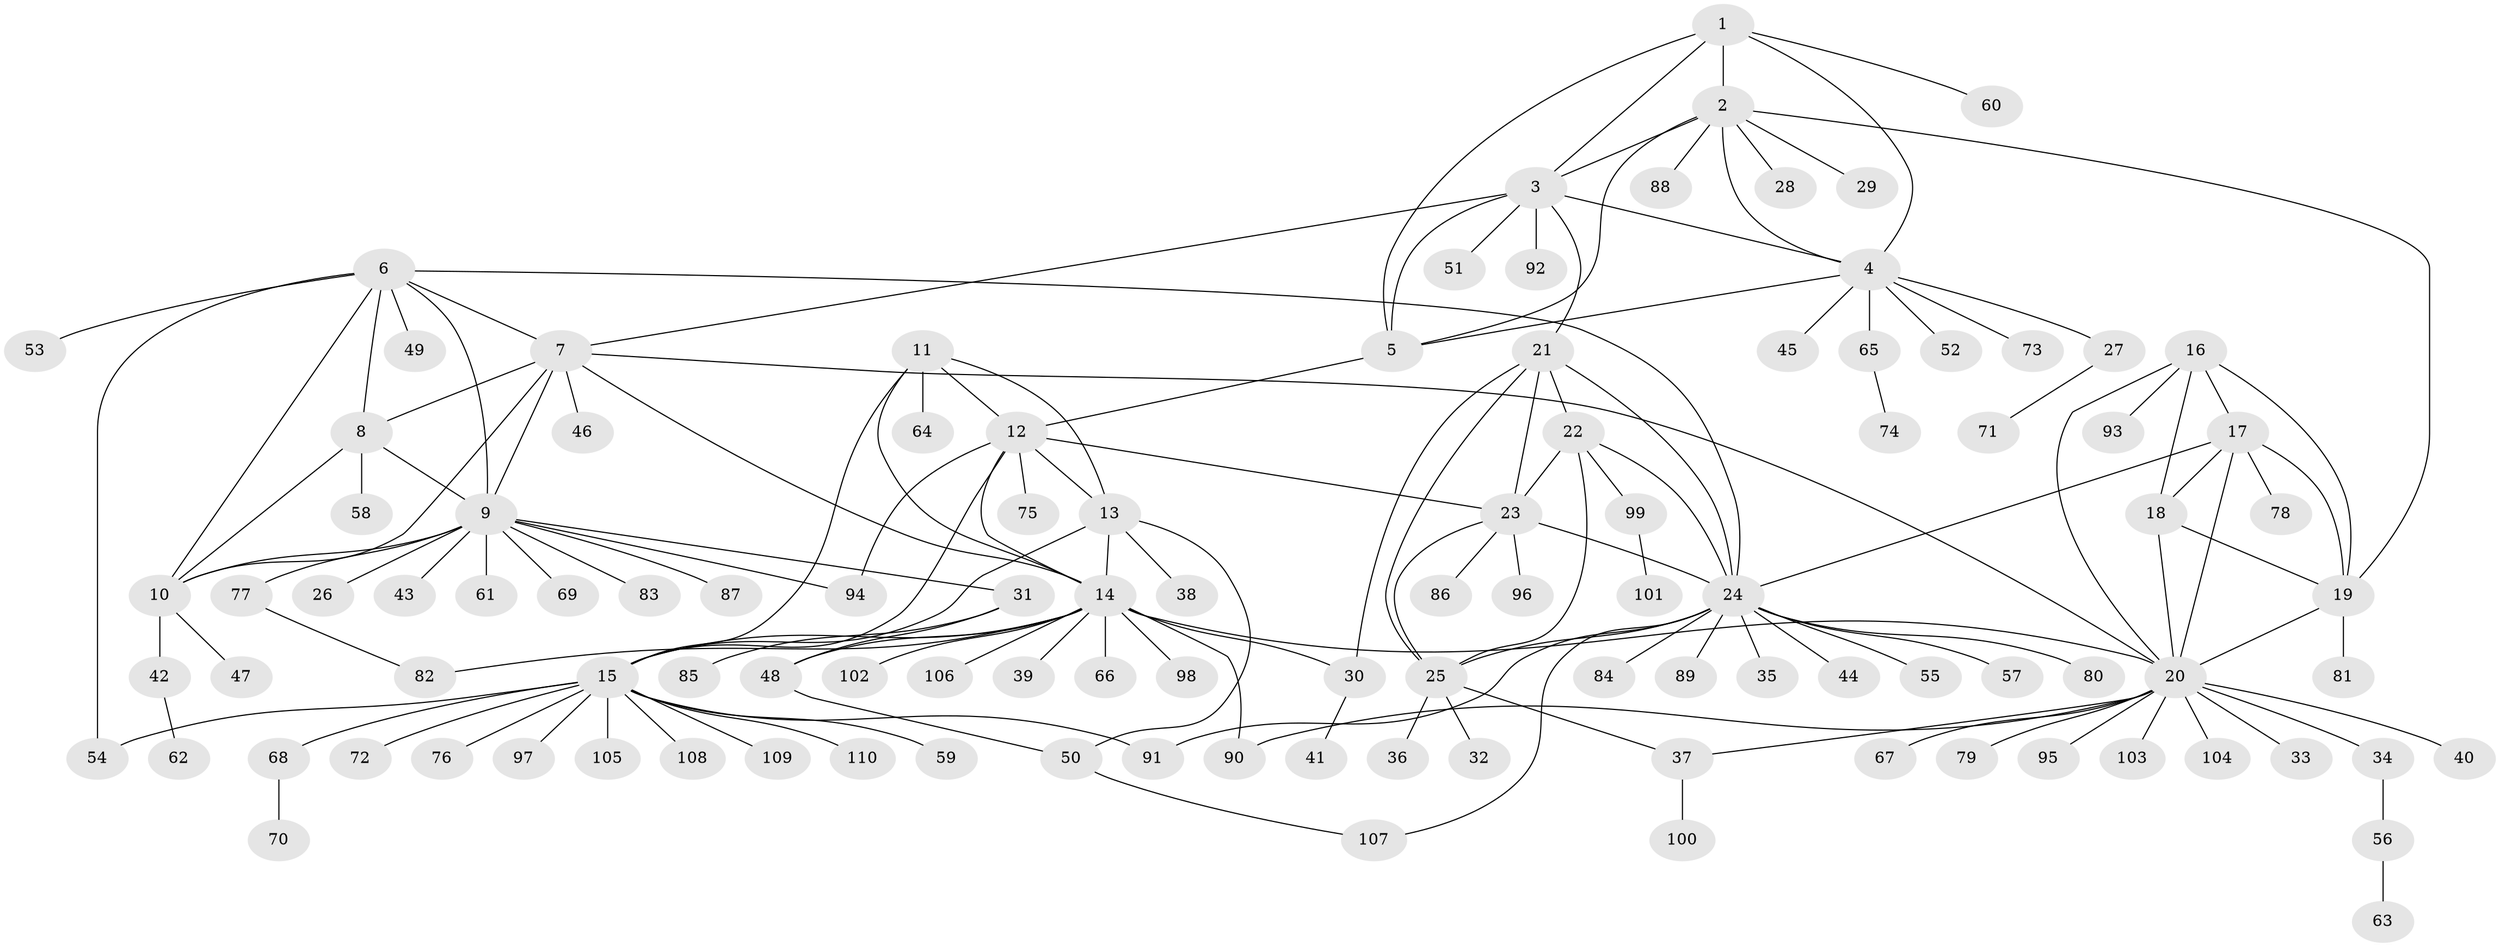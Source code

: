 // coarse degree distribution, {7: 0.03614457831325301, 11: 0.012048192771084338, 3: 0.04819277108433735, 5: 0.04819277108433735, 12: 0.024096385542168676, 9: 0.012048192771084338, 13: 0.03614457831325301, 6: 0.024096385542168676, 1: 0.6506024096385542, 2: 0.0963855421686747, 4: 0.012048192771084338}
// Generated by graph-tools (version 1.1) at 2025/24/03/03/25 07:24:11]
// undirected, 110 vertices, 155 edges
graph export_dot {
graph [start="1"]
  node [color=gray90,style=filled];
  1;
  2;
  3;
  4;
  5;
  6;
  7;
  8;
  9;
  10;
  11;
  12;
  13;
  14;
  15;
  16;
  17;
  18;
  19;
  20;
  21;
  22;
  23;
  24;
  25;
  26;
  27;
  28;
  29;
  30;
  31;
  32;
  33;
  34;
  35;
  36;
  37;
  38;
  39;
  40;
  41;
  42;
  43;
  44;
  45;
  46;
  47;
  48;
  49;
  50;
  51;
  52;
  53;
  54;
  55;
  56;
  57;
  58;
  59;
  60;
  61;
  62;
  63;
  64;
  65;
  66;
  67;
  68;
  69;
  70;
  71;
  72;
  73;
  74;
  75;
  76;
  77;
  78;
  79;
  80;
  81;
  82;
  83;
  84;
  85;
  86;
  87;
  88;
  89;
  90;
  91;
  92;
  93;
  94;
  95;
  96;
  97;
  98;
  99;
  100;
  101;
  102;
  103;
  104;
  105;
  106;
  107;
  108;
  109;
  110;
  1 -- 2;
  1 -- 3;
  1 -- 4;
  1 -- 5;
  1 -- 60;
  2 -- 3;
  2 -- 4;
  2 -- 5;
  2 -- 19;
  2 -- 28;
  2 -- 29;
  2 -- 88;
  3 -- 4;
  3 -- 5;
  3 -- 7;
  3 -- 21;
  3 -- 51;
  3 -- 92;
  4 -- 5;
  4 -- 27;
  4 -- 45;
  4 -- 52;
  4 -- 65;
  4 -- 73;
  5 -- 12;
  6 -- 7;
  6 -- 8;
  6 -- 9;
  6 -- 10;
  6 -- 24;
  6 -- 49;
  6 -- 53;
  6 -- 54;
  7 -- 8;
  7 -- 9;
  7 -- 10;
  7 -- 14;
  7 -- 20;
  7 -- 46;
  8 -- 9;
  8 -- 10;
  8 -- 58;
  9 -- 10;
  9 -- 26;
  9 -- 31;
  9 -- 43;
  9 -- 61;
  9 -- 69;
  9 -- 77;
  9 -- 83;
  9 -- 87;
  9 -- 94;
  10 -- 42;
  10 -- 47;
  11 -- 12;
  11 -- 13;
  11 -- 14;
  11 -- 15;
  11 -- 64;
  12 -- 13;
  12 -- 14;
  12 -- 15;
  12 -- 23;
  12 -- 75;
  12 -- 94;
  13 -- 14;
  13 -- 15;
  13 -- 38;
  13 -- 50;
  14 -- 15;
  14 -- 20;
  14 -- 30;
  14 -- 39;
  14 -- 48;
  14 -- 66;
  14 -- 82;
  14 -- 90;
  14 -- 98;
  14 -- 102;
  14 -- 106;
  15 -- 54;
  15 -- 59;
  15 -- 68;
  15 -- 72;
  15 -- 76;
  15 -- 91;
  15 -- 97;
  15 -- 105;
  15 -- 108;
  15 -- 109;
  15 -- 110;
  16 -- 17;
  16 -- 18;
  16 -- 19;
  16 -- 20;
  16 -- 93;
  17 -- 18;
  17 -- 19;
  17 -- 20;
  17 -- 24;
  17 -- 78;
  18 -- 19;
  18 -- 20;
  19 -- 20;
  19 -- 81;
  20 -- 33;
  20 -- 34;
  20 -- 37;
  20 -- 40;
  20 -- 67;
  20 -- 79;
  20 -- 90;
  20 -- 95;
  20 -- 103;
  20 -- 104;
  21 -- 22;
  21 -- 23;
  21 -- 24;
  21 -- 25;
  21 -- 30;
  22 -- 23;
  22 -- 24;
  22 -- 25;
  22 -- 99;
  23 -- 24;
  23 -- 25;
  23 -- 86;
  23 -- 96;
  24 -- 25;
  24 -- 35;
  24 -- 44;
  24 -- 55;
  24 -- 57;
  24 -- 80;
  24 -- 84;
  24 -- 89;
  24 -- 91;
  24 -- 107;
  25 -- 32;
  25 -- 36;
  25 -- 37;
  27 -- 71;
  30 -- 41;
  31 -- 48;
  31 -- 85;
  34 -- 56;
  37 -- 100;
  42 -- 62;
  48 -- 50;
  50 -- 107;
  56 -- 63;
  65 -- 74;
  68 -- 70;
  77 -- 82;
  99 -- 101;
}
